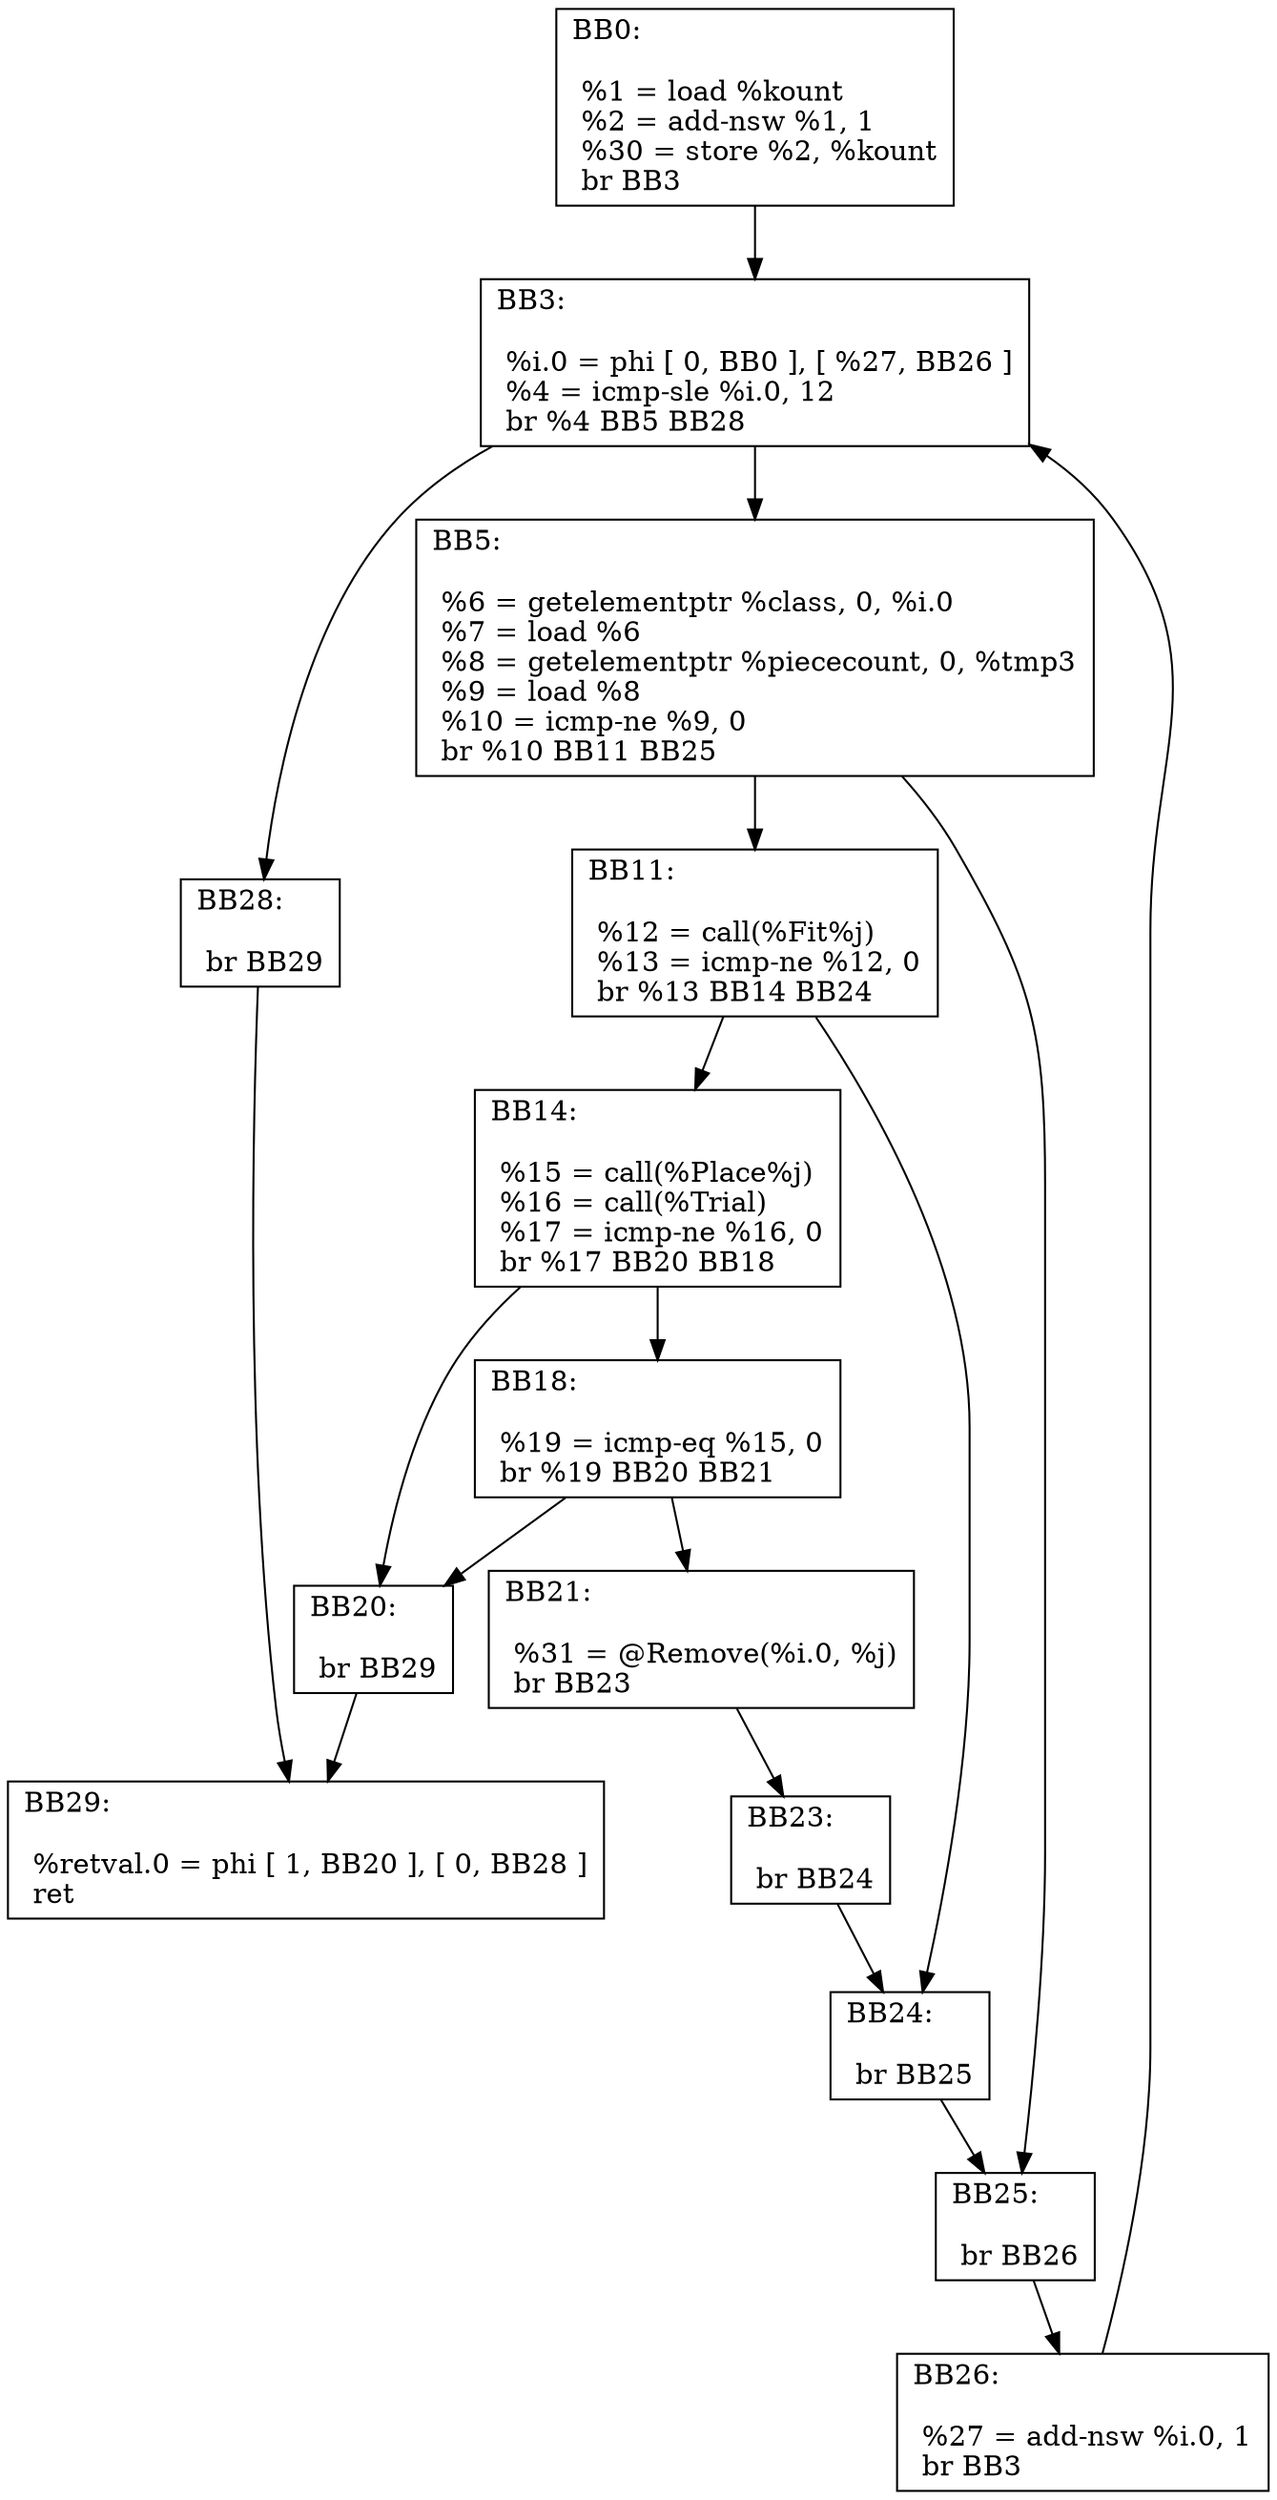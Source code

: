 digraph "CFG for 'Trial' function" {
	AA0 [shape=record, label="{BB0:\l\l  %1 = load %kount\l %2 = add-nsw %1,  1\l %30 = store %2,  %kount\l br  BB3\l}"];
	AA0 -> AA3
	AA3 [shape=record, label="{BB3:\l\l  %i.0 = phi [ 0, BB0 ], [  %27, BB26 ]\l %4 = icmp-sle %i.0,  12\l br %4 BB5 BB28\l}"];
	AA3 -> AA5
	AA3 -> AA28
	AA5 [shape=record, label="{BB5:\l\l  %6 = getelementptr %class,  0,  %i.0\l %7 = load %6\l %8 = getelementptr %piececount,  0,  %tmp3\l %9 = load %8\l %10 = icmp-ne %9,  0\l br %10 BB11 BB25\l}"];
	AA5 -> AA11
	AA5 -> AA25
	AA11 [shape=record, label="{BB11:\l\l  %12 = call(%Fit%j)\l %13 = icmp-ne %12,  0\l br %13 BB14 BB24\l}"];
	AA11 -> AA14
	AA11 -> AA24
	AA14 [shape=record, label="{BB14:\l\l  %15 = call(%Place%j)\l %16 = call(%Trial)\l %17 = icmp-ne %16,  0\l br %17 BB20 BB18\l}"];
	AA14 -> AA20
	AA14 -> AA18
	AA18 [shape=record, label="{BB18:\l\l  %19 = icmp-eq %15,  0\l br %19 BB20 BB21\l}"];
	AA18 -> AA20
	AA18 -> AA21
	AA20 [shape=record, label="{BB20:\l\l  br  BB29\l}"];
	AA20 -> AA29
	AA21 [shape=record, label="{BB21:\l\l  %31 = @Remove(%i.0, %j)\l br  BB23\l}"];
	AA21 -> AA23
	AA23 [shape=record, label="{BB23:\l\l  br  BB24\l}"];
	AA23 -> AA24
	AA24 [shape=record, label="{BB24:\l\l  br  BB25\l}"];
	AA24 -> AA25
	AA25 [shape=record, label="{BB25:\l\l  br  BB26\l}"];
	AA25 -> AA26
	AA26 [shape=record, label="{BB26:\l\l  %27 = add-nsw %i.0,  1\l br  BB3\l}"];
	AA26 -> AA3
	AA28 [shape=record, label="{BB28:\l\l  br  BB29\l}"];
	AA28 -> AA29
	AA29 [shape=record, label="{BB29:\l\l  %retval.0 = phi [ 1, BB20 ], [ 0, BB28 ]\l ret \l}"];
}
